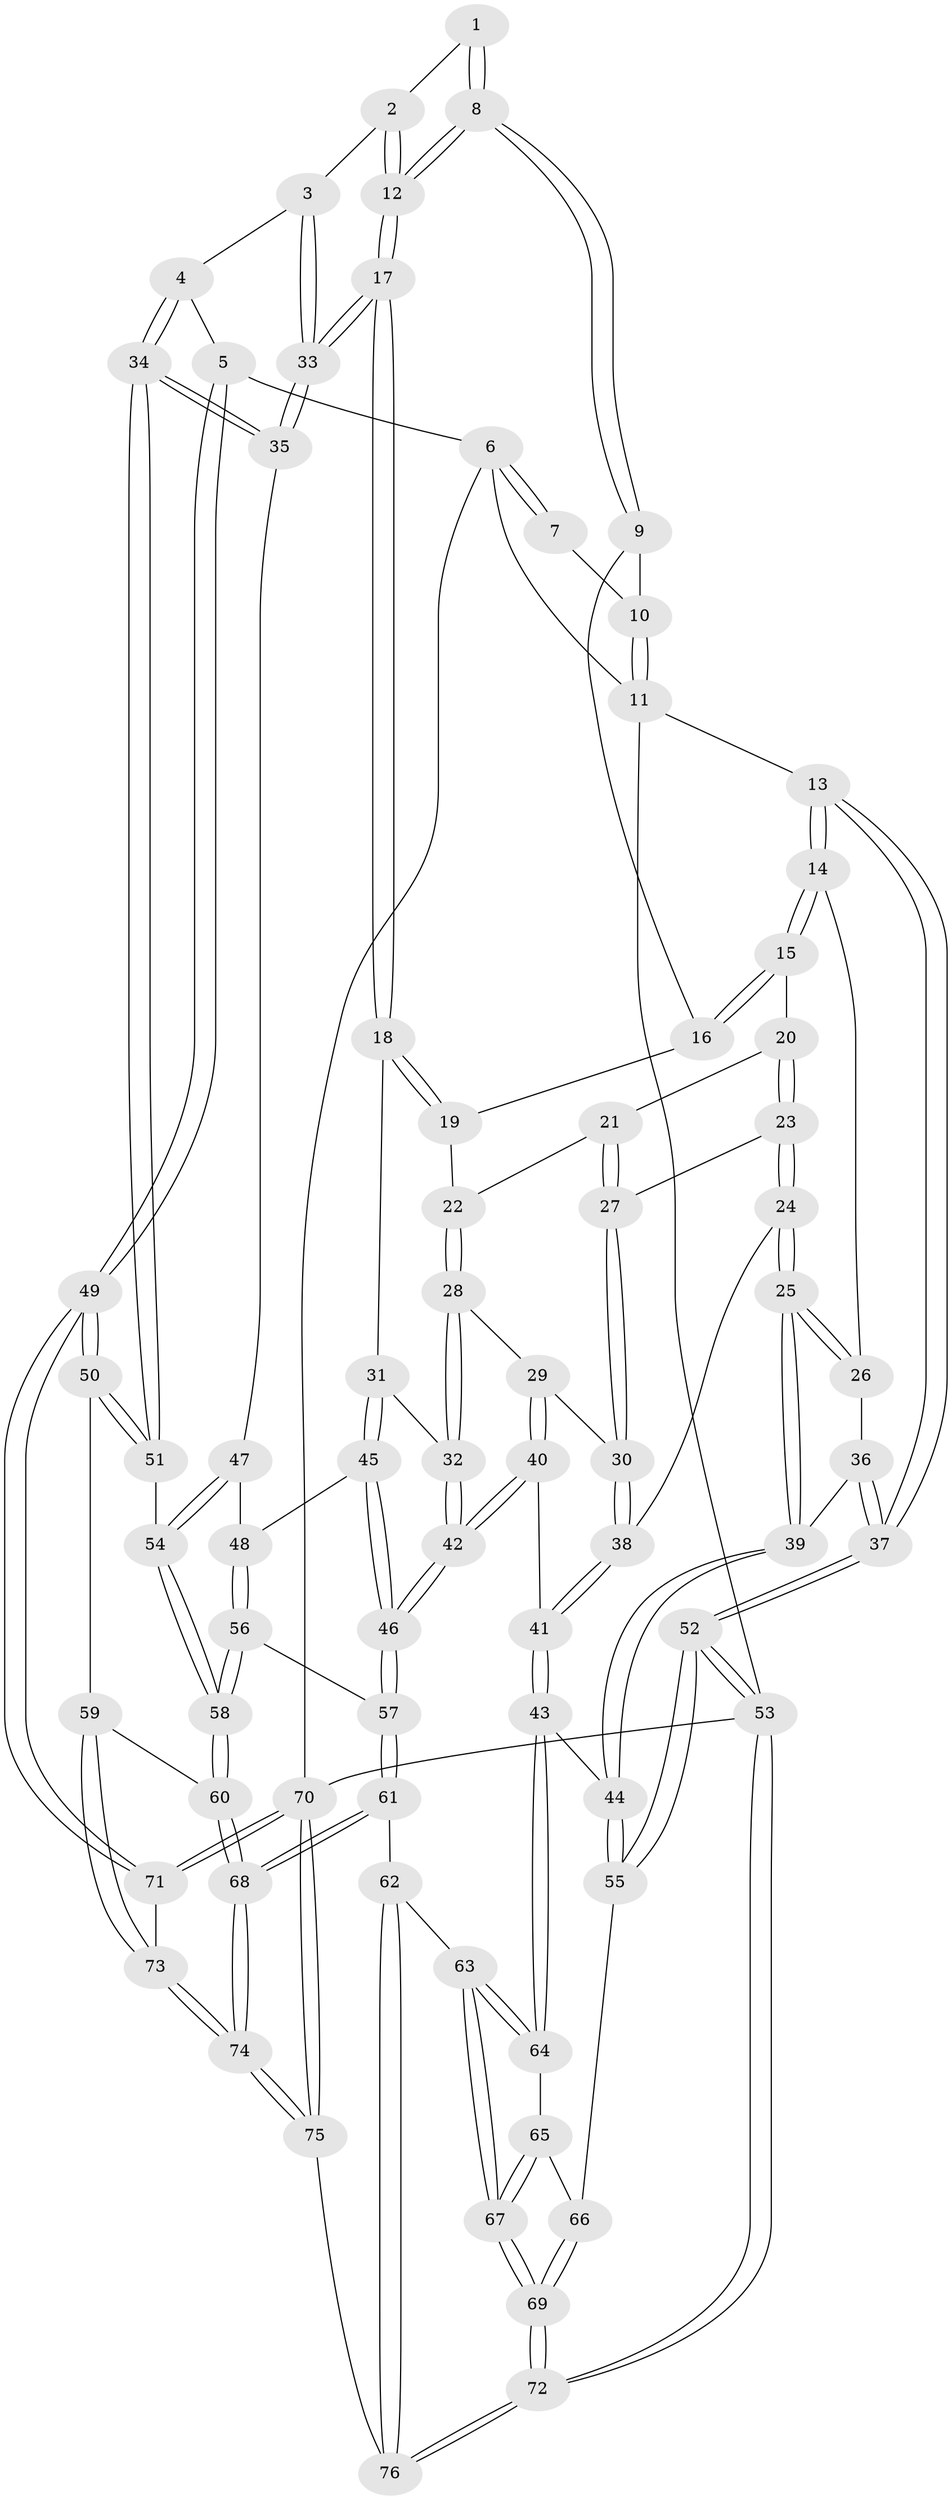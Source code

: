 // coarse degree distribution, {3: 0.2894736842105263, 2: 0.02631578947368421, 4: 0.6578947368421053, 5: 0.02631578947368421}
// Generated by graph-tools (version 1.1) at 2025/38/03/04/25 23:38:23]
// undirected, 76 vertices, 187 edges
graph export_dot {
  node [color=gray90,style=filled];
  1 [pos="+0.6614293689646987+0"];
  2 [pos="+0.7699155922542475+0.100678988519142"];
  3 [pos="+1+0.11023787596530021"];
  4 [pos="+1+0.0969427700138318"];
  5 [pos="+1+0"];
  6 [pos="+1+0"];
  7 [pos="+0.6151852768490895+0"];
  8 [pos="+0.6344959070444188+0.19151731500128497"];
  9 [pos="+0.4123937483957315+0.024097935231711817"];
  10 [pos="+0.42460683407755834+0"];
  11 [pos="+0+0"];
  12 [pos="+0.680258328452119+0.2693165551422479"];
  13 [pos="+0+0"];
  14 [pos="+0.013670430866724408+0.12206695502564642"];
  15 [pos="+0.035255219210043064+0.1300534183460938"];
  16 [pos="+0.3863964934056545+0.09855348705211253"];
  17 [pos="+0.6816639725845359+0.315375167927731"];
  18 [pos="+0.5927668190282636+0.3226351122933776"];
  19 [pos="+0.3827386940660301+0.1327052276740388"];
  20 [pos="+0.16043427570453025+0.21268218203128858"];
  21 [pos="+0.3224160477183254+0.2012372653766575"];
  22 [pos="+0.3590923076912609+0.17648315744476173"];
  23 [pos="+0.19117059403857273+0.336690889104891"];
  24 [pos="+0.16730900838038756+0.3811637883421254"];
  25 [pos="+0.15327111335777327+0.38693482109064475"];
  26 [pos="+0.07801041230458026+0.34082620679458975"];
  27 [pos="+0.2678450074746081+0.30031569329087543"];
  28 [pos="+0.40707422541583005+0.36891408179864044"];
  29 [pos="+0.37570421840516105+0.3900796096511398"];
  30 [pos="+0.32691719546902137+0.38003478879694863"];
  31 [pos="+0.49462742312885344+0.3831763917312183"];
  32 [pos="+0.4827330286062176+0.3829266444107179"];
  33 [pos="+0.72490973411696+0.3538839654946098"];
  34 [pos="+0.8635089389849347+0.4879554962134059"];
  35 [pos="+0.7505205236422243+0.41378871456486405"];
  36 [pos="+0.002620795543499116+0.3796809029383942"];
  37 [pos="+0+0.4055712835563242"];
  38 [pos="+0.23730313723033342+0.4178309427791265"];
  39 [pos="+0.09931720886375038+0.51656694515318"];
  40 [pos="+0.32939214815308954+0.589623813417017"];
  41 [pos="+0.3132017133703921+0.5909013473607658"];
  42 [pos="+0.37010859023229636+0.6037707388437867"];
  43 [pos="+0.25146243450525624+0.617798220879979"];
  44 [pos="+0.08978461942325301+0.5619324264619723"];
  45 [pos="+0.5172710743264463+0.5278493585608784"];
  46 [pos="+0.4164378801238348+0.6257866040627222"];
  47 [pos="+0.6499758481811668+0.5251029343002438"];
  48 [pos="+0.6450717625734016+0.5280396924617176"];
  49 [pos="+1+0.6021954050762913"];
  50 [pos="+1+0.5997098521769044"];
  51 [pos="+0.9078054621756987+0.5347029879044435"];
  52 [pos="+0+0.6575680167710886"];
  53 [pos="+0+1"];
  54 [pos="+0.7158970433635967+0.6631575710093828"];
  55 [pos="+0+0.6340217586111542"];
  56 [pos="+0.5958840620419977+0.6663636583981016"];
  57 [pos="+0.4311913479126083+0.6490576784866909"];
  58 [pos="+0.6730301162193725+0.7561435969502607"];
  59 [pos="+0.8979790317546411+0.7354396860119291"];
  60 [pos="+0.6760587116523155+0.7696655272711803"];
  61 [pos="+0.4430575138075537+0.8156187738491397"];
  62 [pos="+0.3926532296394495+0.8486550924656145"];
  63 [pos="+0.23147301320266636+0.8491755623868916"];
  64 [pos="+0.23701823181541953+0.681564986255802"];
  65 [pos="+0.09955705621148907+0.7359597494186495"];
  66 [pos="+0.058621108013707596+0.7223777668202543"];
  67 [pos="+0.2208485188740193+0.8582616010517042"];
  68 [pos="+0.6286726693224617+0.8913054006659231"];
  69 [pos="+0.15316186280636493+0.9466391216964773"];
  70 [pos="+1+1"];
  71 [pos="+1+0.8869448946105782"];
  72 [pos="+0+1"];
  73 [pos="+0.8822652440574023+0.8802103433169097"];
  74 [pos="+0.7344301684152897+1"];
  75 [pos="+0.7353014560388549+1"];
  76 [pos="+0.3928700177641726+1"];
  1 -- 2;
  1 -- 8;
  1 -- 8;
  2 -- 3;
  2 -- 12;
  2 -- 12;
  3 -- 4;
  3 -- 33;
  3 -- 33;
  4 -- 5;
  4 -- 34;
  4 -- 34;
  5 -- 6;
  5 -- 49;
  5 -- 49;
  6 -- 7;
  6 -- 7;
  6 -- 11;
  6 -- 70;
  7 -- 10;
  8 -- 9;
  8 -- 9;
  8 -- 12;
  8 -- 12;
  9 -- 10;
  9 -- 16;
  10 -- 11;
  10 -- 11;
  11 -- 13;
  11 -- 53;
  12 -- 17;
  12 -- 17;
  13 -- 14;
  13 -- 14;
  13 -- 37;
  13 -- 37;
  14 -- 15;
  14 -- 15;
  14 -- 26;
  15 -- 16;
  15 -- 16;
  15 -- 20;
  16 -- 19;
  17 -- 18;
  17 -- 18;
  17 -- 33;
  17 -- 33;
  18 -- 19;
  18 -- 19;
  18 -- 31;
  19 -- 22;
  20 -- 21;
  20 -- 23;
  20 -- 23;
  21 -- 22;
  21 -- 27;
  21 -- 27;
  22 -- 28;
  22 -- 28;
  23 -- 24;
  23 -- 24;
  23 -- 27;
  24 -- 25;
  24 -- 25;
  24 -- 38;
  25 -- 26;
  25 -- 26;
  25 -- 39;
  25 -- 39;
  26 -- 36;
  27 -- 30;
  27 -- 30;
  28 -- 29;
  28 -- 32;
  28 -- 32;
  29 -- 30;
  29 -- 40;
  29 -- 40;
  30 -- 38;
  30 -- 38;
  31 -- 32;
  31 -- 45;
  31 -- 45;
  32 -- 42;
  32 -- 42;
  33 -- 35;
  33 -- 35;
  34 -- 35;
  34 -- 35;
  34 -- 51;
  34 -- 51;
  35 -- 47;
  36 -- 37;
  36 -- 37;
  36 -- 39;
  37 -- 52;
  37 -- 52;
  38 -- 41;
  38 -- 41;
  39 -- 44;
  39 -- 44;
  40 -- 41;
  40 -- 42;
  40 -- 42;
  41 -- 43;
  41 -- 43;
  42 -- 46;
  42 -- 46;
  43 -- 44;
  43 -- 64;
  43 -- 64;
  44 -- 55;
  44 -- 55;
  45 -- 46;
  45 -- 46;
  45 -- 48;
  46 -- 57;
  46 -- 57;
  47 -- 48;
  47 -- 54;
  47 -- 54;
  48 -- 56;
  48 -- 56;
  49 -- 50;
  49 -- 50;
  49 -- 71;
  49 -- 71;
  50 -- 51;
  50 -- 51;
  50 -- 59;
  51 -- 54;
  52 -- 53;
  52 -- 53;
  52 -- 55;
  52 -- 55;
  53 -- 72;
  53 -- 72;
  53 -- 70;
  54 -- 58;
  54 -- 58;
  55 -- 66;
  56 -- 57;
  56 -- 58;
  56 -- 58;
  57 -- 61;
  57 -- 61;
  58 -- 60;
  58 -- 60;
  59 -- 60;
  59 -- 73;
  59 -- 73;
  60 -- 68;
  60 -- 68;
  61 -- 62;
  61 -- 68;
  61 -- 68;
  62 -- 63;
  62 -- 76;
  62 -- 76;
  63 -- 64;
  63 -- 64;
  63 -- 67;
  63 -- 67;
  64 -- 65;
  65 -- 66;
  65 -- 67;
  65 -- 67;
  66 -- 69;
  66 -- 69;
  67 -- 69;
  67 -- 69;
  68 -- 74;
  68 -- 74;
  69 -- 72;
  69 -- 72;
  70 -- 71;
  70 -- 71;
  70 -- 75;
  70 -- 75;
  71 -- 73;
  72 -- 76;
  72 -- 76;
  73 -- 74;
  73 -- 74;
  74 -- 75;
  74 -- 75;
  75 -- 76;
}
